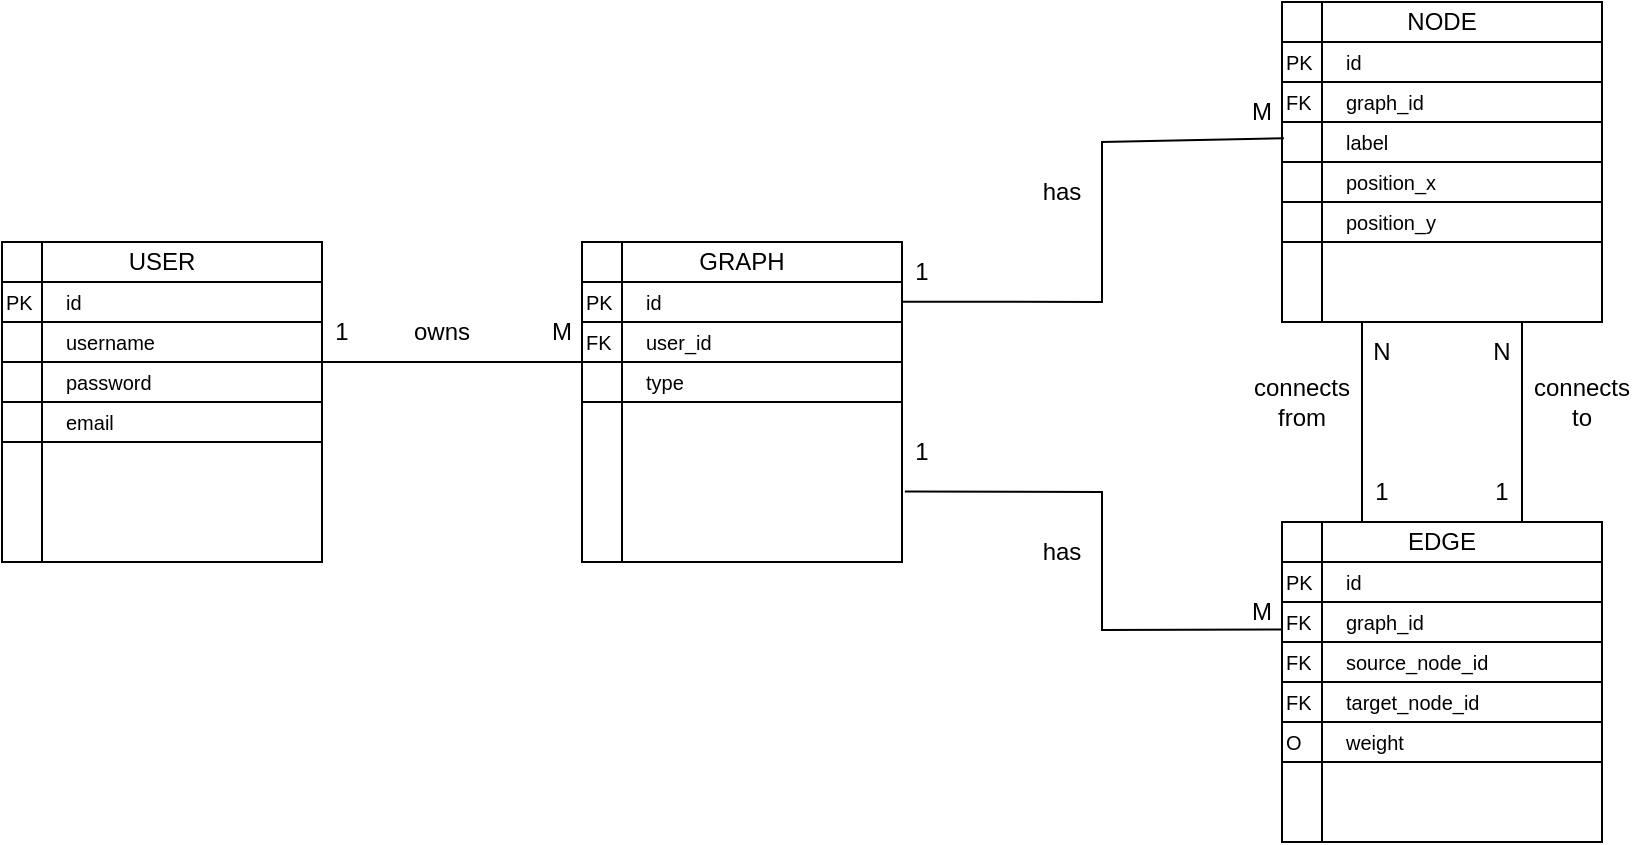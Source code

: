 <mxfile version="28.2.7">
  <diagram name="Page-1" id="uGcQFHAI4GSlOA4Aewoo">
    <mxGraphModel dx="1188" dy="648" grid="1" gridSize="10" guides="1" tooltips="1" connect="1" arrows="1" fold="1" page="1" pageScale="1" pageWidth="850" pageHeight="1100" math="0" shadow="0">
      <root>
        <mxCell id="0" />
        <mxCell id="1" parent="0" />
        <mxCell id="Pfon82NVZABm7Eqx-mhg-110" value="" style="shape=internalStorage;whiteSpace=wrap;html=1;backgroundOutline=1;" vertex="1" parent="1">
          <mxGeometry x="130" y="160" width="160" height="160" as="geometry" />
        </mxCell>
        <mxCell id="Pfon82NVZABm7Eqx-mhg-111" value="USER" style="text;html=1;whiteSpace=wrap;strokeColor=none;fillColor=none;align=center;verticalAlign=middle;rounded=0;" vertex="1" parent="1">
          <mxGeometry x="185" y="160" width="50" height="20" as="geometry" />
        </mxCell>
        <mxCell id="Pfon82NVZABm7Eqx-mhg-113" value="&lt;span style=&quot;font-size: 10px;&quot;&gt;id&lt;/span&gt;" style="text;html=1;whiteSpace=wrap;strokeColor=none;fillColor=none;align=left;verticalAlign=middle;rounded=0;" vertex="1" parent="1">
          <mxGeometry x="160" y="180" width="130" height="20" as="geometry" />
        </mxCell>
        <mxCell id="Pfon82NVZABm7Eqx-mhg-114" value="&lt;span style=&quot;font-size: 10px;&quot;&gt;username&lt;/span&gt;" style="text;html=1;whiteSpace=wrap;strokeColor=none;fillColor=none;align=left;verticalAlign=middle;rounded=0;" vertex="1" parent="1">
          <mxGeometry x="160" y="200" width="130" height="20" as="geometry" />
        </mxCell>
        <mxCell id="Pfon82NVZABm7Eqx-mhg-115" value="&lt;span style=&quot;font-size: 10px;&quot;&gt;password&lt;/span&gt;" style="text;html=1;whiteSpace=wrap;strokeColor=none;fillColor=none;align=left;verticalAlign=middle;rounded=0;" vertex="1" parent="1">
          <mxGeometry x="160" y="220" width="130" height="20" as="geometry" />
        </mxCell>
        <mxCell id="Pfon82NVZABm7Eqx-mhg-116" value="&lt;span style=&quot;font-size: 10px;&quot;&gt;email&lt;/span&gt;" style="text;html=1;whiteSpace=wrap;strokeColor=none;fillColor=none;align=left;verticalAlign=middle;rounded=0;" vertex="1" parent="1">
          <mxGeometry x="160" y="240" width="130" height="20" as="geometry" />
        </mxCell>
        <mxCell id="Pfon82NVZABm7Eqx-mhg-117" value="" style="endArrow=none;html=1;rounded=0;exitX=0;exitY=0.25;exitDx=0;exitDy=0;entryX=1;entryY=0;entryDx=0;entryDy=0;" edge="1" parent="1" source="Pfon82NVZABm7Eqx-mhg-110" target="Pfon82NVZABm7Eqx-mhg-114">
          <mxGeometry width="50" height="50" relative="1" as="geometry">
            <mxPoint x="220" y="250" as="sourcePoint" />
            <mxPoint x="270" y="200" as="targetPoint" />
          </mxGeometry>
        </mxCell>
        <mxCell id="Pfon82NVZABm7Eqx-mhg-118" value="" style="endArrow=none;html=1;rounded=0;exitX=0;exitY=0.25;exitDx=0;exitDy=0;entryX=1;entryY=0;entryDx=0;entryDy=0;" edge="1" parent="1">
          <mxGeometry width="50" height="50" relative="1" as="geometry">
            <mxPoint x="130" y="220" as="sourcePoint" />
            <mxPoint x="290" y="220" as="targetPoint" />
          </mxGeometry>
        </mxCell>
        <mxCell id="Pfon82NVZABm7Eqx-mhg-119" value="" style="endArrow=none;html=1;rounded=0;exitX=0;exitY=0.25;exitDx=0;exitDy=0;entryX=1;entryY=0;entryDx=0;entryDy=0;" edge="1" parent="1">
          <mxGeometry width="50" height="50" relative="1" as="geometry">
            <mxPoint x="130" y="240" as="sourcePoint" />
            <mxPoint x="290" y="240" as="targetPoint" />
          </mxGeometry>
        </mxCell>
        <mxCell id="Pfon82NVZABm7Eqx-mhg-120" value="&lt;span style=&quot;font-size: 10px;&quot;&gt;PK&lt;/span&gt;" style="text;html=1;whiteSpace=wrap;strokeColor=none;fillColor=none;align=left;verticalAlign=middle;rounded=0;" vertex="1" parent="1">
          <mxGeometry x="130" y="180" width="20" height="20" as="geometry" />
        </mxCell>
        <mxCell id="Pfon82NVZABm7Eqx-mhg-121" value="" style="shape=internalStorage;whiteSpace=wrap;html=1;backgroundOutline=1;" vertex="1" parent="1">
          <mxGeometry x="420" y="160" width="160" height="160" as="geometry" />
        </mxCell>
        <mxCell id="Pfon82NVZABm7Eqx-mhg-122" value="GRAPH" style="text;html=1;whiteSpace=wrap;strokeColor=none;fillColor=none;align=center;verticalAlign=middle;rounded=0;" vertex="1" parent="1">
          <mxGeometry x="475" y="160" width="50" height="20" as="geometry" />
        </mxCell>
        <mxCell id="Pfon82NVZABm7Eqx-mhg-123" value="&lt;span style=&quot;font-size: 10px;&quot;&gt;id&lt;/span&gt;" style="text;html=1;whiteSpace=wrap;strokeColor=none;fillColor=none;align=left;verticalAlign=middle;rounded=0;" vertex="1" parent="1">
          <mxGeometry x="450" y="180" width="130" height="20" as="geometry" />
        </mxCell>
        <mxCell id="Pfon82NVZABm7Eqx-mhg-124" value="&lt;span style=&quot;font-size: 10px;&quot;&gt;user_id&lt;/span&gt;" style="text;html=1;whiteSpace=wrap;strokeColor=none;fillColor=none;align=left;verticalAlign=middle;rounded=0;" vertex="1" parent="1">
          <mxGeometry x="450" y="200" width="130" height="20" as="geometry" />
        </mxCell>
        <mxCell id="Pfon82NVZABm7Eqx-mhg-125" value="&lt;span style=&quot;font-size: 10px;&quot;&gt;type&lt;/span&gt;" style="text;html=1;whiteSpace=wrap;strokeColor=none;fillColor=none;align=left;verticalAlign=middle;rounded=0;" vertex="1" parent="1">
          <mxGeometry x="450" y="220" width="130" height="20" as="geometry" />
        </mxCell>
        <mxCell id="Pfon82NVZABm7Eqx-mhg-127" value="" style="endArrow=none;html=1;rounded=0;exitX=0;exitY=0.25;exitDx=0;exitDy=0;entryX=1;entryY=0;entryDx=0;entryDy=0;" edge="1" parent="1" source="Pfon82NVZABm7Eqx-mhg-121" target="Pfon82NVZABm7Eqx-mhg-124">
          <mxGeometry width="50" height="50" relative="1" as="geometry">
            <mxPoint x="510" y="250" as="sourcePoint" />
            <mxPoint x="560" y="200" as="targetPoint" />
          </mxGeometry>
        </mxCell>
        <mxCell id="Pfon82NVZABm7Eqx-mhg-128" value="" style="endArrow=none;html=1;rounded=0;exitX=0;exitY=0.25;exitDx=0;exitDy=0;entryX=1;entryY=0;entryDx=0;entryDy=0;" edge="1" parent="1">
          <mxGeometry width="50" height="50" relative="1" as="geometry">
            <mxPoint x="420" y="220" as="sourcePoint" />
            <mxPoint x="580" y="220" as="targetPoint" />
          </mxGeometry>
        </mxCell>
        <mxCell id="Pfon82NVZABm7Eqx-mhg-129" value="" style="endArrow=none;html=1;rounded=0;exitX=0;exitY=0.25;exitDx=0;exitDy=0;entryX=1;entryY=0;entryDx=0;entryDy=0;" edge="1" parent="1">
          <mxGeometry width="50" height="50" relative="1" as="geometry">
            <mxPoint x="420" y="240" as="sourcePoint" />
            <mxPoint x="580" y="240" as="targetPoint" />
          </mxGeometry>
        </mxCell>
        <mxCell id="Pfon82NVZABm7Eqx-mhg-130" value="&lt;span style=&quot;font-size: 10px;&quot;&gt;PK&lt;/span&gt;" style="text;html=1;whiteSpace=wrap;strokeColor=none;fillColor=none;align=left;verticalAlign=middle;rounded=0;" vertex="1" parent="1">
          <mxGeometry x="420" y="180" width="20" height="20" as="geometry" />
        </mxCell>
        <mxCell id="Pfon82NVZABm7Eqx-mhg-131" value="&lt;span style=&quot;font-size: 10px;&quot;&gt;FK&lt;/span&gt;" style="text;html=1;whiteSpace=wrap;strokeColor=none;fillColor=none;align=left;verticalAlign=middle;rounded=0;" vertex="1" parent="1">
          <mxGeometry x="420" y="200" width="20" height="20" as="geometry" />
        </mxCell>
        <mxCell id="Pfon82NVZABm7Eqx-mhg-132" value="" style="endArrow=none;html=1;rounded=0;exitX=0;exitY=0.25;exitDx=0;exitDy=0;entryX=1;entryY=0;entryDx=0;entryDy=0;" edge="1" parent="1">
          <mxGeometry width="50" height="50" relative="1" as="geometry">
            <mxPoint x="130" y="260" as="sourcePoint" />
            <mxPoint x="290" y="260" as="targetPoint" />
          </mxGeometry>
        </mxCell>
        <mxCell id="Pfon82NVZABm7Eqx-mhg-133" value="" style="shape=internalStorage;whiteSpace=wrap;html=1;backgroundOutline=1;" vertex="1" parent="1">
          <mxGeometry x="770" y="40" width="160" height="160" as="geometry" />
        </mxCell>
        <mxCell id="Pfon82NVZABm7Eqx-mhg-134" value="NODE" style="text;html=1;whiteSpace=wrap;strokeColor=none;fillColor=none;align=center;verticalAlign=middle;rounded=0;" vertex="1" parent="1">
          <mxGeometry x="825" y="40" width="50" height="20" as="geometry" />
        </mxCell>
        <mxCell id="Pfon82NVZABm7Eqx-mhg-135" value="&lt;span style=&quot;font-size: 10px;&quot;&gt;id&lt;/span&gt;" style="text;html=1;whiteSpace=wrap;strokeColor=none;fillColor=none;align=left;verticalAlign=middle;rounded=0;" vertex="1" parent="1">
          <mxGeometry x="800" y="60" width="130" height="20" as="geometry" />
        </mxCell>
        <mxCell id="Pfon82NVZABm7Eqx-mhg-136" value="&lt;span style=&quot;font-size: 10px;&quot;&gt;graph_id&lt;/span&gt;" style="text;html=1;whiteSpace=wrap;strokeColor=none;fillColor=none;align=left;verticalAlign=middle;rounded=0;" vertex="1" parent="1">
          <mxGeometry x="800" y="80" width="130" height="20" as="geometry" />
        </mxCell>
        <mxCell id="Pfon82NVZABm7Eqx-mhg-137" value="&lt;span style=&quot;font-size: 10px;&quot;&gt;label&lt;/span&gt;" style="text;html=1;whiteSpace=wrap;strokeColor=none;fillColor=none;align=left;verticalAlign=middle;rounded=0;" vertex="1" parent="1">
          <mxGeometry x="800" y="100" width="130" height="20" as="geometry" />
        </mxCell>
        <mxCell id="Pfon82NVZABm7Eqx-mhg-138" value="&lt;span style=&quot;font-size: 10px;&quot;&gt;position_x&lt;/span&gt;" style="text;html=1;whiteSpace=wrap;strokeColor=none;fillColor=none;align=left;verticalAlign=middle;rounded=0;" vertex="1" parent="1">
          <mxGeometry x="800" y="120" width="130" height="20" as="geometry" />
        </mxCell>
        <mxCell id="Pfon82NVZABm7Eqx-mhg-139" value="" style="endArrow=none;html=1;rounded=0;exitX=0;exitY=0.25;exitDx=0;exitDy=0;entryX=1;entryY=0;entryDx=0;entryDy=0;" edge="1" parent="1" source="Pfon82NVZABm7Eqx-mhg-133" target="Pfon82NVZABm7Eqx-mhg-136">
          <mxGeometry width="50" height="50" relative="1" as="geometry">
            <mxPoint x="860" y="130" as="sourcePoint" />
            <mxPoint x="910" y="80" as="targetPoint" />
          </mxGeometry>
        </mxCell>
        <mxCell id="Pfon82NVZABm7Eqx-mhg-140" value="" style="endArrow=none;html=1;rounded=0;exitX=0;exitY=0.25;exitDx=0;exitDy=0;entryX=1;entryY=0;entryDx=0;entryDy=0;" edge="1" parent="1">
          <mxGeometry width="50" height="50" relative="1" as="geometry">
            <mxPoint x="770" y="100" as="sourcePoint" />
            <mxPoint x="930" y="100" as="targetPoint" />
          </mxGeometry>
        </mxCell>
        <mxCell id="Pfon82NVZABm7Eqx-mhg-141" value="" style="endArrow=none;html=1;rounded=0;exitX=0;exitY=0.25;exitDx=0;exitDy=0;entryX=1;entryY=0;entryDx=0;entryDy=0;" edge="1" parent="1">
          <mxGeometry width="50" height="50" relative="1" as="geometry">
            <mxPoint x="770" y="120" as="sourcePoint" />
            <mxPoint x="930" y="120" as="targetPoint" />
          </mxGeometry>
        </mxCell>
        <mxCell id="Pfon82NVZABm7Eqx-mhg-142" value="&lt;span style=&quot;font-size: 10px;&quot;&gt;PK&lt;/span&gt;" style="text;html=1;whiteSpace=wrap;strokeColor=none;fillColor=none;align=left;verticalAlign=middle;rounded=0;" vertex="1" parent="1">
          <mxGeometry x="770" y="60" width="20" height="20" as="geometry" />
        </mxCell>
        <mxCell id="Pfon82NVZABm7Eqx-mhg-143" value="" style="endArrow=none;html=1;rounded=0;exitX=0;exitY=0.25;exitDx=0;exitDy=0;entryX=1;entryY=0;entryDx=0;entryDy=0;" edge="1" parent="1">
          <mxGeometry width="50" height="50" relative="1" as="geometry">
            <mxPoint x="770" y="140" as="sourcePoint" />
            <mxPoint x="930" y="140" as="targetPoint" />
          </mxGeometry>
        </mxCell>
        <mxCell id="Pfon82NVZABm7Eqx-mhg-144" value="&lt;span style=&quot;font-size: 10px;&quot;&gt;FK&lt;/span&gt;" style="text;html=1;whiteSpace=wrap;strokeColor=none;fillColor=none;align=left;verticalAlign=middle;rounded=0;" vertex="1" parent="1">
          <mxGeometry x="770" y="80" width="20" height="20" as="geometry" />
        </mxCell>
        <mxCell id="Pfon82NVZABm7Eqx-mhg-145" value="&lt;span style=&quot;font-size: 10px;&quot;&gt;position_y&lt;/span&gt;" style="text;html=1;whiteSpace=wrap;strokeColor=none;fillColor=none;align=left;verticalAlign=middle;rounded=0;" vertex="1" parent="1">
          <mxGeometry x="800" y="140" width="130" height="20" as="geometry" />
        </mxCell>
        <mxCell id="Pfon82NVZABm7Eqx-mhg-146" value="" style="endArrow=none;html=1;rounded=0;exitX=0;exitY=0.25;exitDx=0;exitDy=0;entryX=1;entryY=0;entryDx=0;entryDy=0;" edge="1" parent="1">
          <mxGeometry width="50" height="50" relative="1" as="geometry">
            <mxPoint x="770" y="160" as="sourcePoint" />
            <mxPoint x="930" y="160" as="targetPoint" />
          </mxGeometry>
        </mxCell>
        <mxCell id="Pfon82NVZABm7Eqx-mhg-147" value="" style="shape=internalStorage;whiteSpace=wrap;html=1;backgroundOutline=1;" vertex="1" parent="1">
          <mxGeometry x="770" y="300" width="160" height="160" as="geometry" />
        </mxCell>
        <mxCell id="Pfon82NVZABm7Eqx-mhg-148" value="EDGE" style="text;html=1;whiteSpace=wrap;strokeColor=none;fillColor=none;align=center;verticalAlign=middle;rounded=0;" vertex="1" parent="1">
          <mxGeometry x="825" y="300" width="50" height="20" as="geometry" />
        </mxCell>
        <mxCell id="Pfon82NVZABm7Eqx-mhg-149" value="&lt;span style=&quot;font-size: 10px;&quot;&gt;id&lt;/span&gt;" style="text;html=1;whiteSpace=wrap;strokeColor=none;fillColor=none;align=left;verticalAlign=middle;rounded=0;" vertex="1" parent="1">
          <mxGeometry x="800" y="320" width="130" height="20" as="geometry" />
        </mxCell>
        <mxCell id="Pfon82NVZABm7Eqx-mhg-150" value="&lt;span style=&quot;font-size: 10px;&quot;&gt;graph_id&lt;/span&gt;" style="text;html=1;whiteSpace=wrap;strokeColor=none;fillColor=none;align=left;verticalAlign=middle;rounded=0;" vertex="1" parent="1">
          <mxGeometry x="800" y="340" width="130" height="20" as="geometry" />
        </mxCell>
        <mxCell id="Pfon82NVZABm7Eqx-mhg-151" value="&lt;span style=&quot;font-size: 10px;&quot;&gt;source_node_id&lt;/span&gt;" style="text;html=1;whiteSpace=wrap;strokeColor=none;fillColor=none;align=left;verticalAlign=middle;rounded=0;" vertex="1" parent="1">
          <mxGeometry x="800" y="360" width="130" height="20" as="geometry" />
        </mxCell>
        <mxCell id="Pfon82NVZABm7Eqx-mhg-152" value="&lt;span style=&quot;font-size: 10px;&quot;&gt;target_node_id&lt;/span&gt;" style="text;html=1;whiteSpace=wrap;strokeColor=none;fillColor=none;align=left;verticalAlign=middle;rounded=0;" vertex="1" parent="1">
          <mxGeometry x="800" y="380" width="130" height="20" as="geometry" />
        </mxCell>
        <mxCell id="Pfon82NVZABm7Eqx-mhg-153" value="" style="endArrow=none;html=1;rounded=0;exitX=0;exitY=0.25;exitDx=0;exitDy=0;entryX=1;entryY=0;entryDx=0;entryDy=0;" edge="1" parent="1" source="Pfon82NVZABm7Eqx-mhg-147" target="Pfon82NVZABm7Eqx-mhg-150">
          <mxGeometry width="50" height="50" relative="1" as="geometry">
            <mxPoint x="860" y="390" as="sourcePoint" />
            <mxPoint x="910" y="340" as="targetPoint" />
          </mxGeometry>
        </mxCell>
        <mxCell id="Pfon82NVZABm7Eqx-mhg-154" value="" style="endArrow=none;html=1;rounded=0;exitX=0;exitY=0.25;exitDx=0;exitDy=0;entryX=1;entryY=0;entryDx=0;entryDy=0;" edge="1" parent="1">
          <mxGeometry width="50" height="50" relative="1" as="geometry">
            <mxPoint x="770" y="360" as="sourcePoint" />
            <mxPoint x="930" y="360" as="targetPoint" />
          </mxGeometry>
        </mxCell>
        <mxCell id="Pfon82NVZABm7Eqx-mhg-155" value="" style="endArrow=none;html=1;rounded=0;exitX=0;exitY=0.25;exitDx=0;exitDy=0;entryX=1;entryY=0;entryDx=0;entryDy=0;" edge="1" parent="1">
          <mxGeometry width="50" height="50" relative="1" as="geometry">
            <mxPoint x="770" y="380" as="sourcePoint" />
            <mxPoint x="930" y="380" as="targetPoint" />
          </mxGeometry>
        </mxCell>
        <mxCell id="Pfon82NVZABm7Eqx-mhg-156" value="&lt;span style=&quot;font-size: 10px;&quot;&gt;PK&lt;/span&gt;" style="text;html=1;whiteSpace=wrap;strokeColor=none;fillColor=none;align=left;verticalAlign=middle;rounded=0;" vertex="1" parent="1">
          <mxGeometry x="770" y="320" width="20" height="20" as="geometry" />
        </mxCell>
        <mxCell id="Pfon82NVZABm7Eqx-mhg-157" value="" style="endArrow=none;html=1;rounded=0;exitX=0;exitY=0.25;exitDx=0;exitDy=0;entryX=1;entryY=0;entryDx=0;entryDy=0;" edge="1" parent="1">
          <mxGeometry width="50" height="50" relative="1" as="geometry">
            <mxPoint x="770" y="400" as="sourcePoint" />
            <mxPoint x="930" y="400" as="targetPoint" />
          </mxGeometry>
        </mxCell>
        <mxCell id="Pfon82NVZABm7Eqx-mhg-158" value="&lt;span style=&quot;font-size: 10px;&quot;&gt;FK&lt;/span&gt;" style="text;html=1;whiteSpace=wrap;strokeColor=none;fillColor=none;align=left;verticalAlign=middle;rounded=0;" vertex="1" parent="1">
          <mxGeometry x="770" y="340" width="20" height="20" as="geometry" />
        </mxCell>
        <mxCell id="Pfon82NVZABm7Eqx-mhg-159" value="&lt;span style=&quot;font-size: 10px;&quot;&gt;weight&lt;/span&gt;" style="text;html=1;whiteSpace=wrap;strokeColor=none;fillColor=none;align=left;verticalAlign=middle;rounded=0;" vertex="1" parent="1">
          <mxGeometry x="800" y="400" width="130" height="20" as="geometry" />
        </mxCell>
        <mxCell id="Pfon82NVZABm7Eqx-mhg-160" value="" style="endArrow=none;html=1;rounded=0;exitX=0;exitY=0.25;exitDx=0;exitDy=0;entryX=1;entryY=0;entryDx=0;entryDy=0;" edge="1" parent="1">
          <mxGeometry width="50" height="50" relative="1" as="geometry">
            <mxPoint x="770" y="420" as="sourcePoint" />
            <mxPoint x="930" y="420" as="targetPoint" />
          </mxGeometry>
        </mxCell>
        <mxCell id="Pfon82NVZABm7Eqx-mhg-162" value="&lt;span style=&quot;font-size: 10px;&quot;&gt;FK&lt;/span&gt;" style="text;html=1;whiteSpace=wrap;strokeColor=none;fillColor=none;align=left;verticalAlign=middle;rounded=0;" vertex="1" parent="1">
          <mxGeometry x="770" y="360" width="20" height="20" as="geometry" />
        </mxCell>
        <mxCell id="Pfon82NVZABm7Eqx-mhg-163" value="&lt;span style=&quot;font-size: 10px;&quot;&gt;FK&lt;/span&gt;" style="text;html=1;whiteSpace=wrap;strokeColor=none;fillColor=none;align=left;verticalAlign=middle;rounded=0;" vertex="1" parent="1">
          <mxGeometry x="770" y="380" width="20" height="20" as="geometry" />
        </mxCell>
        <mxCell id="Pfon82NVZABm7Eqx-mhg-164" value="&lt;span style=&quot;font-size: 10px;&quot;&gt;O&lt;/span&gt;" style="text;html=1;whiteSpace=wrap;strokeColor=none;fillColor=none;align=left;verticalAlign=middle;rounded=0;" vertex="1" parent="1">
          <mxGeometry x="770" y="400" width="20" height="20" as="geometry" />
        </mxCell>
        <mxCell id="Pfon82NVZABm7Eqx-mhg-165" value="" style="endArrow=none;html=1;rounded=0;exitX=1;exitY=0;exitDx=0;exitDy=0;" edge="1" parent="1" source="Pfon82NVZABm7Eqx-mhg-115">
          <mxGeometry width="50" height="50" relative="1" as="geometry">
            <mxPoint x="390" y="270" as="sourcePoint" />
            <mxPoint x="420" y="220" as="targetPoint" />
          </mxGeometry>
        </mxCell>
        <mxCell id="Pfon82NVZABm7Eqx-mhg-167" value="" style="endArrow=none;html=1;rounded=0;exitX=1;exitY=0;exitDx=0;exitDy=0;entryX=0.006;entryY=0.426;entryDx=0;entryDy=0;entryPerimeter=0;" edge="1" parent="1" target="Pfon82NVZABm7Eqx-mhg-133">
          <mxGeometry width="50" height="50" relative="1" as="geometry">
            <mxPoint x="580" y="189.83" as="sourcePoint" />
            <mxPoint x="710" y="189.83" as="targetPoint" />
            <Array as="points">
              <mxPoint x="680" y="190" />
              <mxPoint x="680" y="110" />
            </Array>
          </mxGeometry>
        </mxCell>
        <mxCell id="Pfon82NVZABm7Eqx-mhg-168" value="" style="endArrow=none;html=1;rounded=0;exitX=1.009;exitY=0.78;exitDx=0;exitDy=0;exitPerimeter=0;entryX=0;entryY=0.336;entryDx=0;entryDy=0;entryPerimeter=0;" edge="1" parent="1" source="Pfon82NVZABm7Eqx-mhg-121" target="Pfon82NVZABm7Eqx-mhg-147">
          <mxGeometry width="50" height="50" relative="1" as="geometry">
            <mxPoint x="650" y="270" as="sourcePoint" />
            <mxPoint x="780" y="270" as="targetPoint" />
            <Array as="points">
              <mxPoint x="680" y="285" />
              <mxPoint x="680" y="354" />
            </Array>
          </mxGeometry>
        </mxCell>
        <mxCell id="Pfon82NVZABm7Eqx-mhg-169" value="" style="endArrow=none;html=1;rounded=0;exitX=0.5;exitY=0;exitDx=0;exitDy=0;entryX=0.5;entryY=1;entryDx=0;entryDy=0;" edge="1" parent="1">
          <mxGeometry width="50" height="50" relative="1" as="geometry">
            <mxPoint x="810" y="300" as="sourcePoint" />
            <mxPoint x="810" y="200" as="targetPoint" />
          </mxGeometry>
        </mxCell>
        <mxCell id="Pfon82NVZABm7Eqx-mhg-173" value="1" style="text;html=1;whiteSpace=wrap;strokeColor=none;fillColor=none;align=center;verticalAlign=middle;rounded=0;" vertex="1" parent="1">
          <mxGeometry x="290" y="190" width="20" height="30" as="geometry" />
        </mxCell>
        <mxCell id="Pfon82NVZABm7Eqx-mhg-174" value="M" style="text;html=1;whiteSpace=wrap;strokeColor=none;fillColor=none;align=center;verticalAlign=middle;rounded=0;" vertex="1" parent="1">
          <mxGeometry x="400" y="190" width="20" height="30" as="geometry" />
        </mxCell>
        <mxCell id="Pfon82NVZABm7Eqx-mhg-175" value="1" style="text;html=1;whiteSpace=wrap;strokeColor=none;fillColor=none;align=center;verticalAlign=middle;rounded=0;" vertex="1" parent="1">
          <mxGeometry x="580" y="160" width="20" height="30" as="geometry" />
        </mxCell>
        <mxCell id="Pfon82NVZABm7Eqx-mhg-176" value="1" style="text;html=1;whiteSpace=wrap;strokeColor=none;fillColor=none;align=center;verticalAlign=middle;rounded=0;" vertex="1" parent="1">
          <mxGeometry x="580" y="250" width="20" height="30" as="geometry" />
        </mxCell>
        <mxCell id="Pfon82NVZABm7Eqx-mhg-177" value="M" style="text;html=1;whiteSpace=wrap;strokeColor=none;fillColor=none;align=center;verticalAlign=middle;rounded=0;" vertex="1" parent="1">
          <mxGeometry x="750" y="80" width="20" height="30" as="geometry" />
        </mxCell>
        <mxCell id="Pfon82NVZABm7Eqx-mhg-178" value="M" style="text;html=1;whiteSpace=wrap;strokeColor=none;fillColor=none;align=center;verticalAlign=middle;rounded=0;" vertex="1" parent="1">
          <mxGeometry x="750" y="330" width="20" height="30" as="geometry" />
        </mxCell>
        <mxCell id="Pfon82NVZABm7Eqx-mhg-179" value="1" style="text;html=1;whiteSpace=wrap;strokeColor=none;fillColor=none;align=center;verticalAlign=middle;rounded=0;" vertex="1" parent="1">
          <mxGeometry x="810" y="270" width="20" height="30" as="geometry" />
        </mxCell>
        <mxCell id="Pfon82NVZABm7Eqx-mhg-180" value="N" style="text;html=1;whiteSpace=wrap;strokeColor=none;fillColor=none;align=center;verticalAlign=middle;rounded=0;" vertex="1" parent="1">
          <mxGeometry x="810" y="200" width="20" height="30" as="geometry" />
        </mxCell>
        <mxCell id="Pfon82NVZABm7Eqx-mhg-181" value="owns" style="text;html=1;whiteSpace=wrap;strokeColor=none;fillColor=none;align=center;verticalAlign=middle;rounded=0;" vertex="1" parent="1">
          <mxGeometry x="320" y="190" width="60" height="30" as="geometry" />
        </mxCell>
        <mxCell id="Pfon82NVZABm7Eqx-mhg-182" value="has" style="text;html=1;whiteSpace=wrap;strokeColor=none;fillColor=none;align=center;verticalAlign=middle;rounded=0;" vertex="1" parent="1">
          <mxGeometry x="630" y="120" width="60" height="30" as="geometry" />
        </mxCell>
        <mxCell id="Pfon82NVZABm7Eqx-mhg-183" value="has" style="text;html=1;whiteSpace=wrap;strokeColor=none;fillColor=none;align=center;verticalAlign=middle;rounded=0;" vertex="1" parent="1">
          <mxGeometry x="630" y="300" width="60" height="30" as="geometry" />
        </mxCell>
        <mxCell id="Pfon82NVZABm7Eqx-mhg-184" value="connects from" style="text;html=1;whiteSpace=wrap;strokeColor=none;fillColor=none;align=center;verticalAlign=middle;rounded=0;" vertex="1" parent="1">
          <mxGeometry x="750" y="225" width="60" height="30" as="geometry" />
        </mxCell>
        <mxCell id="Pfon82NVZABm7Eqx-mhg-185" value="" style="endArrow=none;html=1;rounded=0;exitX=0.5;exitY=0;exitDx=0;exitDy=0;entryX=0.5;entryY=1;entryDx=0;entryDy=0;" edge="1" parent="1">
          <mxGeometry width="50" height="50" relative="1" as="geometry">
            <mxPoint x="890" y="300" as="sourcePoint" />
            <mxPoint x="890" y="200" as="targetPoint" />
          </mxGeometry>
        </mxCell>
        <mxCell id="Pfon82NVZABm7Eqx-mhg-186" value="N" style="text;html=1;whiteSpace=wrap;strokeColor=none;fillColor=none;align=center;verticalAlign=middle;rounded=0;" vertex="1" parent="1">
          <mxGeometry x="870" y="200" width="20" height="30" as="geometry" />
        </mxCell>
        <mxCell id="Pfon82NVZABm7Eqx-mhg-187" value="1" style="text;html=1;whiteSpace=wrap;strokeColor=none;fillColor=none;align=center;verticalAlign=middle;rounded=0;" vertex="1" parent="1">
          <mxGeometry x="870" y="270" width="20" height="30" as="geometry" />
        </mxCell>
        <mxCell id="Pfon82NVZABm7Eqx-mhg-188" value="connects to" style="text;html=1;whiteSpace=wrap;strokeColor=none;fillColor=none;align=center;verticalAlign=middle;rounded=0;" vertex="1" parent="1">
          <mxGeometry x="890" y="225" width="60" height="30" as="geometry" />
        </mxCell>
      </root>
    </mxGraphModel>
  </diagram>
</mxfile>
